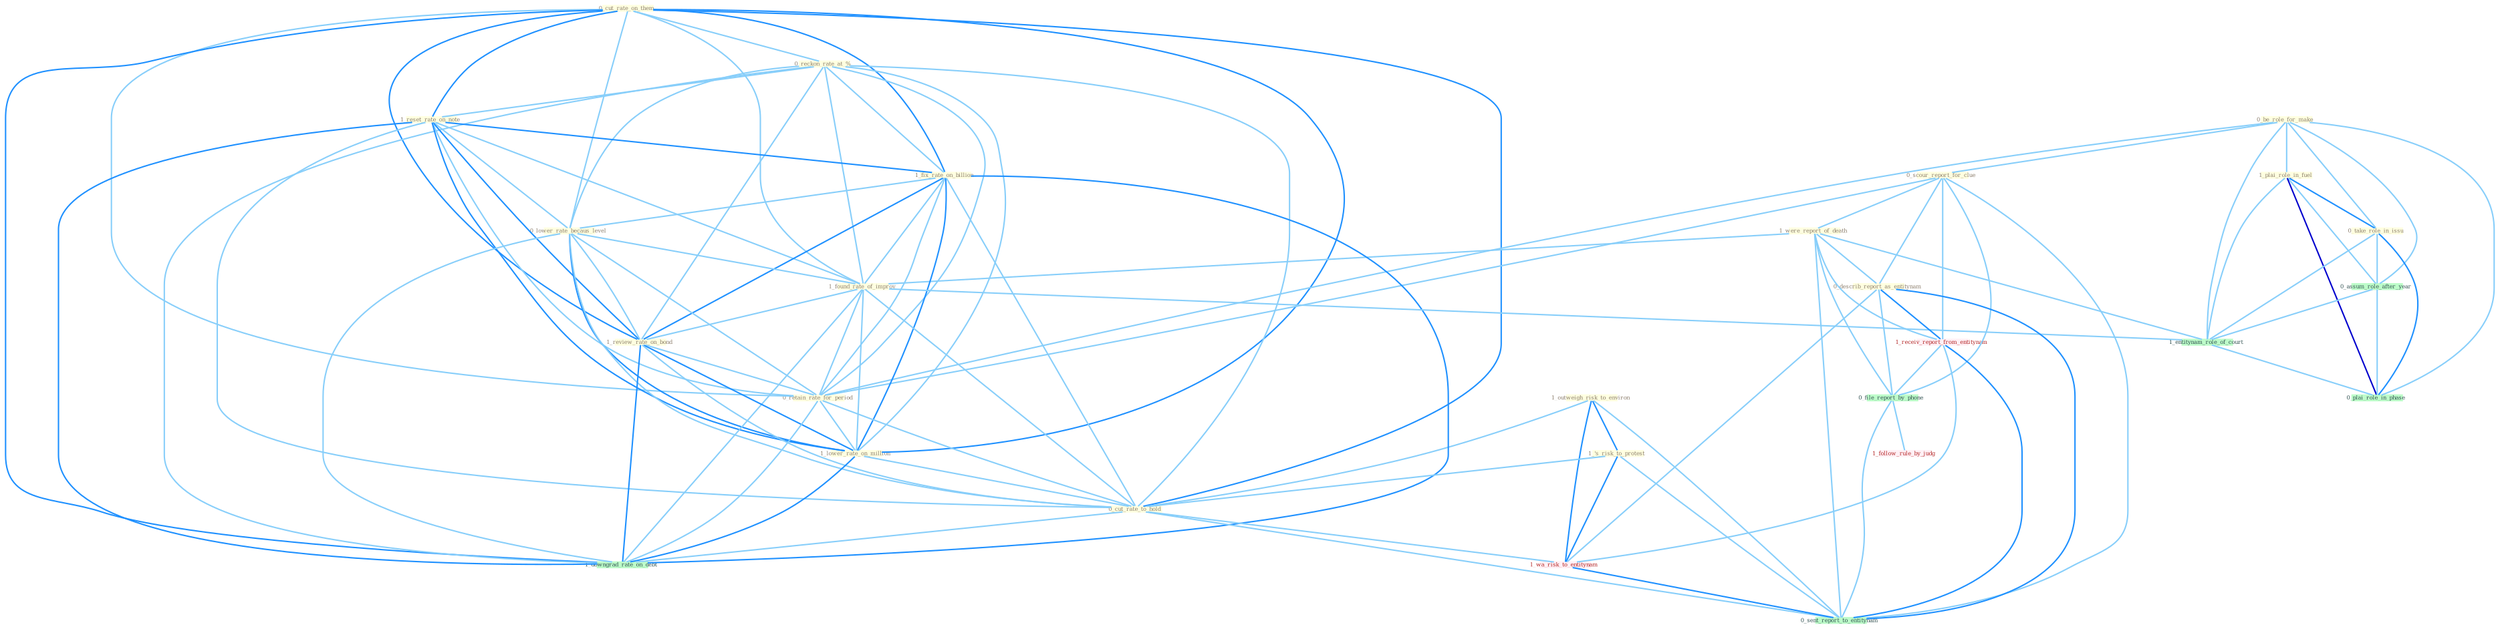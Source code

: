 Graph G{ 
    node
    [shape=polygon,style=filled,width=.5,height=.06,color="#BDFCC9",fixedsize=true,fontsize=4,
    fontcolor="#2f4f4f"];
    {node
    [color="#ffffe0", fontcolor="#8b7d6b"] "0_cut_rate_on_them " "0_be_role_for_make " "0_reckon_rate_at_% " "1_outweigh_risk_to_environ " "0_scour_report_for_clue " "1_were_report_of_death " "1_plai_role_in_fuel " "1_reset_rate_on_note " "1_fix_rate_on_billion " "0_lower_rate_becaus_level " "1_'s_risk_to_protest " "0_take_role_in_issu " "1_found_rate_of_improv " "1_review_rate_on_bond " "0_retain_rate_for_period " "0_describ_report_as_entitynam " "1_lower_rate_on_million " "0_cut_rate_to_hold "}
{node [color="#fff0f5", fontcolor="#b22222"] "1_receiv_report_from_entitynam " "1_follow_rule_by_judg " "1_wa_risk_to_entitynam "}
edge [color="#B0E2FF"];

	"0_cut_rate_on_them " -- "0_reckon_rate_at_% " [w="1", color="#87cefa" ];
	"0_cut_rate_on_them " -- "1_reset_rate_on_note " [w="2", color="#1e90ff" , len=0.8];
	"0_cut_rate_on_them " -- "1_fix_rate_on_billion " [w="2", color="#1e90ff" , len=0.8];
	"0_cut_rate_on_them " -- "0_lower_rate_becaus_level " [w="1", color="#87cefa" ];
	"0_cut_rate_on_them " -- "1_found_rate_of_improv " [w="1", color="#87cefa" ];
	"0_cut_rate_on_them " -- "1_review_rate_on_bond " [w="2", color="#1e90ff" , len=0.8];
	"0_cut_rate_on_them " -- "0_retain_rate_for_period " [w="1", color="#87cefa" ];
	"0_cut_rate_on_them " -- "1_lower_rate_on_million " [w="2", color="#1e90ff" , len=0.8];
	"0_cut_rate_on_them " -- "0_cut_rate_to_hold " [w="2", color="#1e90ff" , len=0.8];
	"0_cut_rate_on_them " -- "1_downgrad_rate_on_debt " [w="2", color="#1e90ff" , len=0.8];
	"0_be_role_for_make " -- "0_scour_report_for_clue " [w="1", color="#87cefa" ];
	"0_be_role_for_make " -- "1_plai_role_in_fuel " [w="1", color="#87cefa" ];
	"0_be_role_for_make " -- "0_take_role_in_issu " [w="1", color="#87cefa" ];
	"0_be_role_for_make " -- "0_retain_rate_for_period " [w="1", color="#87cefa" ];
	"0_be_role_for_make " -- "0_assum_role_after_year " [w="1", color="#87cefa" ];
	"0_be_role_for_make " -- "1_entitynam_role_of_court " [w="1", color="#87cefa" ];
	"0_be_role_for_make " -- "0_plai_role_in_phase " [w="1", color="#87cefa" ];
	"0_reckon_rate_at_% " -- "1_reset_rate_on_note " [w="1", color="#87cefa" ];
	"0_reckon_rate_at_% " -- "1_fix_rate_on_billion " [w="1", color="#87cefa" ];
	"0_reckon_rate_at_% " -- "0_lower_rate_becaus_level " [w="1", color="#87cefa" ];
	"0_reckon_rate_at_% " -- "1_found_rate_of_improv " [w="1", color="#87cefa" ];
	"0_reckon_rate_at_% " -- "1_review_rate_on_bond " [w="1", color="#87cefa" ];
	"0_reckon_rate_at_% " -- "0_retain_rate_for_period " [w="1", color="#87cefa" ];
	"0_reckon_rate_at_% " -- "1_lower_rate_on_million " [w="1", color="#87cefa" ];
	"0_reckon_rate_at_% " -- "0_cut_rate_to_hold " [w="1", color="#87cefa" ];
	"0_reckon_rate_at_% " -- "1_downgrad_rate_on_debt " [w="1", color="#87cefa" ];
	"1_outweigh_risk_to_environ " -- "1_'s_risk_to_protest " [w="2", color="#1e90ff" , len=0.8];
	"1_outweigh_risk_to_environ " -- "0_cut_rate_to_hold " [w="1", color="#87cefa" ];
	"1_outweigh_risk_to_environ " -- "1_wa_risk_to_entitynam " [w="2", color="#1e90ff" , len=0.8];
	"1_outweigh_risk_to_environ " -- "0_sent_report_to_entitynam " [w="1", color="#87cefa" ];
	"0_scour_report_for_clue " -- "1_were_report_of_death " [w="1", color="#87cefa" ];
	"0_scour_report_for_clue " -- "0_retain_rate_for_period " [w="1", color="#87cefa" ];
	"0_scour_report_for_clue " -- "0_describ_report_as_entitynam " [w="1", color="#87cefa" ];
	"0_scour_report_for_clue " -- "1_receiv_report_from_entitynam " [w="1", color="#87cefa" ];
	"0_scour_report_for_clue " -- "0_file_report_by_phone " [w="1", color="#87cefa" ];
	"0_scour_report_for_clue " -- "0_sent_report_to_entitynam " [w="1", color="#87cefa" ];
	"1_were_report_of_death " -- "1_found_rate_of_improv " [w="1", color="#87cefa" ];
	"1_were_report_of_death " -- "0_describ_report_as_entitynam " [w="1", color="#87cefa" ];
	"1_were_report_of_death " -- "1_receiv_report_from_entitynam " [w="1", color="#87cefa" ];
	"1_were_report_of_death " -- "1_entitynam_role_of_court " [w="1", color="#87cefa" ];
	"1_were_report_of_death " -- "0_file_report_by_phone " [w="1", color="#87cefa" ];
	"1_were_report_of_death " -- "0_sent_report_to_entitynam " [w="1", color="#87cefa" ];
	"1_plai_role_in_fuel " -- "0_take_role_in_issu " [w="2", color="#1e90ff" , len=0.8];
	"1_plai_role_in_fuel " -- "0_assum_role_after_year " [w="1", color="#87cefa" ];
	"1_plai_role_in_fuel " -- "1_entitynam_role_of_court " [w="1", color="#87cefa" ];
	"1_plai_role_in_fuel " -- "0_plai_role_in_phase " [w="3", color="#0000cd" , len=0.6];
	"1_reset_rate_on_note " -- "1_fix_rate_on_billion " [w="2", color="#1e90ff" , len=0.8];
	"1_reset_rate_on_note " -- "0_lower_rate_becaus_level " [w="1", color="#87cefa" ];
	"1_reset_rate_on_note " -- "1_found_rate_of_improv " [w="1", color="#87cefa" ];
	"1_reset_rate_on_note " -- "1_review_rate_on_bond " [w="2", color="#1e90ff" , len=0.8];
	"1_reset_rate_on_note " -- "0_retain_rate_for_period " [w="1", color="#87cefa" ];
	"1_reset_rate_on_note " -- "1_lower_rate_on_million " [w="2", color="#1e90ff" , len=0.8];
	"1_reset_rate_on_note " -- "0_cut_rate_to_hold " [w="1", color="#87cefa" ];
	"1_reset_rate_on_note " -- "1_downgrad_rate_on_debt " [w="2", color="#1e90ff" , len=0.8];
	"1_fix_rate_on_billion " -- "0_lower_rate_becaus_level " [w="1", color="#87cefa" ];
	"1_fix_rate_on_billion " -- "1_found_rate_of_improv " [w="1", color="#87cefa" ];
	"1_fix_rate_on_billion " -- "1_review_rate_on_bond " [w="2", color="#1e90ff" , len=0.8];
	"1_fix_rate_on_billion " -- "0_retain_rate_for_period " [w="1", color="#87cefa" ];
	"1_fix_rate_on_billion " -- "1_lower_rate_on_million " [w="2", color="#1e90ff" , len=0.8];
	"1_fix_rate_on_billion " -- "0_cut_rate_to_hold " [w="1", color="#87cefa" ];
	"1_fix_rate_on_billion " -- "1_downgrad_rate_on_debt " [w="2", color="#1e90ff" , len=0.8];
	"0_lower_rate_becaus_level " -- "1_found_rate_of_improv " [w="1", color="#87cefa" ];
	"0_lower_rate_becaus_level " -- "1_review_rate_on_bond " [w="1", color="#87cefa" ];
	"0_lower_rate_becaus_level " -- "0_retain_rate_for_period " [w="1", color="#87cefa" ];
	"0_lower_rate_becaus_level " -- "1_lower_rate_on_million " [w="2", color="#1e90ff" , len=0.8];
	"0_lower_rate_becaus_level " -- "0_cut_rate_to_hold " [w="1", color="#87cefa" ];
	"0_lower_rate_becaus_level " -- "1_downgrad_rate_on_debt " [w="1", color="#87cefa" ];
	"1_'s_risk_to_protest " -- "0_cut_rate_to_hold " [w="1", color="#87cefa" ];
	"1_'s_risk_to_protest " -- "1_wa_risk_to_entitynam " [w="2", color="#1e90ff" , len=0.8];
	"1_'s_risk_to_protest " -- "0_sent_report_to_entitynam " [w="1", color="#87cefa" ];
	"0_take_role_in_issu " -- "0_assum_role_after_year " [w="1", color="#87cefa" ];
	"0_take_role_in_issu " -- "1_entitynam_role_of_court " [w="1", color="#87cefa" ];
	"0_take_role_in_issu " -- "0_plai_role_in_phase " [w="2", color="#1e90ff" , len=0.8];
	"1_found_rate_of_improv " -- "1_review_rate_on_bond " [w="1", color="#87cefa" ];
	"1_found_rate_of_improv " -- "0_retain_rate_for_period " [w="1", color="#87cefa" ];
	"1_found_rate_of_improv " -- "1_lower_rate_on_million " [w="1", color="#87cefa" ];
	"1_found_rate_of_improv " -- "0_cut_rate_to_hold " [w="1", color="#87cefa" ];
	"1_found_rate_of_improv " -- "1_entitynam_role_of_court " [w="1", color="#87cefa" ];
	"1_found_rate_of_improv " -- "1_downgrad_rate_on_debt " [w="1", color="#87cefa" ];
	"1_review_rate_on_bond " -- "0_retain_rate_for_period " [w="1", color="#87cefa" ];
	"1_review_rate_on_bond " -- "1_lower_rate_on_million " [w="2", color="#1e90ff" , len=0.8];
	"1_review_rate_on_bond " -- "0_cut_rate_to_hold " [w="1", color="#87cefa" ];
	"1_review_rate_on_bond " -- "1_downgrad_rate_on_debt " [w="2", color="#1e90ff" , len=0.8];
	"0_retain_rate_for_period " -- "1_lower_rate_on_million " [w="1", color="#87cefa" ];
	"0_retain_rate_for_period " -- "0_cut_rate_to_hold " [w="1", color="#87cefa" ];
	"0_retain_rate_for_period " -- "1_downgrad_rate_on_debt " [w="1", color="#87cefa" ];
	"0_describ_report_as_entitynam " -- "1_receiv_report_from_entitynam " [w="2", color="#1e90ff" , len=0.8];
	"0_describ_report_as_entitynam " -- "0_file_report_by_phone " [w="1", color="#87cefa" ];
	"0_describ_report_as_entitynam " -- "1_wa_risk_to_entitynam " [w="1", color="#87cefa" ];
	"0_describ_report_as_entitynam " -- "0_sent_report_to_entitynam " [w="2", color="#1e90ff" , len=0.8];
	"1_lower_rate_on_million " -- "0_cut_rate_to_hold " [w="1", color="#87cefa" ];
	"1_lower_rate_on_million " -- "1_downgrad_rate_on_debt " [w="2", color="#1e90ff" , len=0.8];
	"0_cut_rate_to_hold " -- "1_downgrad_rate_on_debt " [w="1", color="#87cefa" ];
	"0_cut_rate_to_hold " -- "1_wa_risk_to_entitynam " [w="1", color="#87cefa" ];
	"0_cut_rate_to_hold " -- "0_sent_report_to_entitynam " [w="1", color="#87cefa" ];
	"1_receiv_report_from_entitynam " -- "0_file_report_by_phone " [w="1", color="#87cefa" ];
	"1_receiv_report_from_entitynam " -- "1_wa_risk_to_entitynam " [w="1", color="#87cefa" ];
	"1_receiv_report_from_entitynam " -- "0_sent_report_to_entitynam " [w="2", color="#1e90ff" , len=0.8];
	"0_assum_role_after_year " -- "1_entitynam_role_of_court " [w="1", color="#87cefa" ];
	"0_assum_role_after_year " -- "0_plai_role_in_phase " [w="1", color="#87cefa" ];
	"1_entitynam_role_of_court " -- "0_plai_role_in_phase " [w="1", color="#87cefa" ];
	"0_file_report_by_phone " -- "1_follow_rule_by_judg " [w="1", color="#87cefa" ];
	"0_file_report_by_phone " -- "0_sent_report_to_entitynam " [w="1", color="#87cefa" ];
	"1_wa_risk_to_entitynam " -- "0_sent_report_to_entitynam " [w="2", color="#1e90ff" , len=0.8];
}